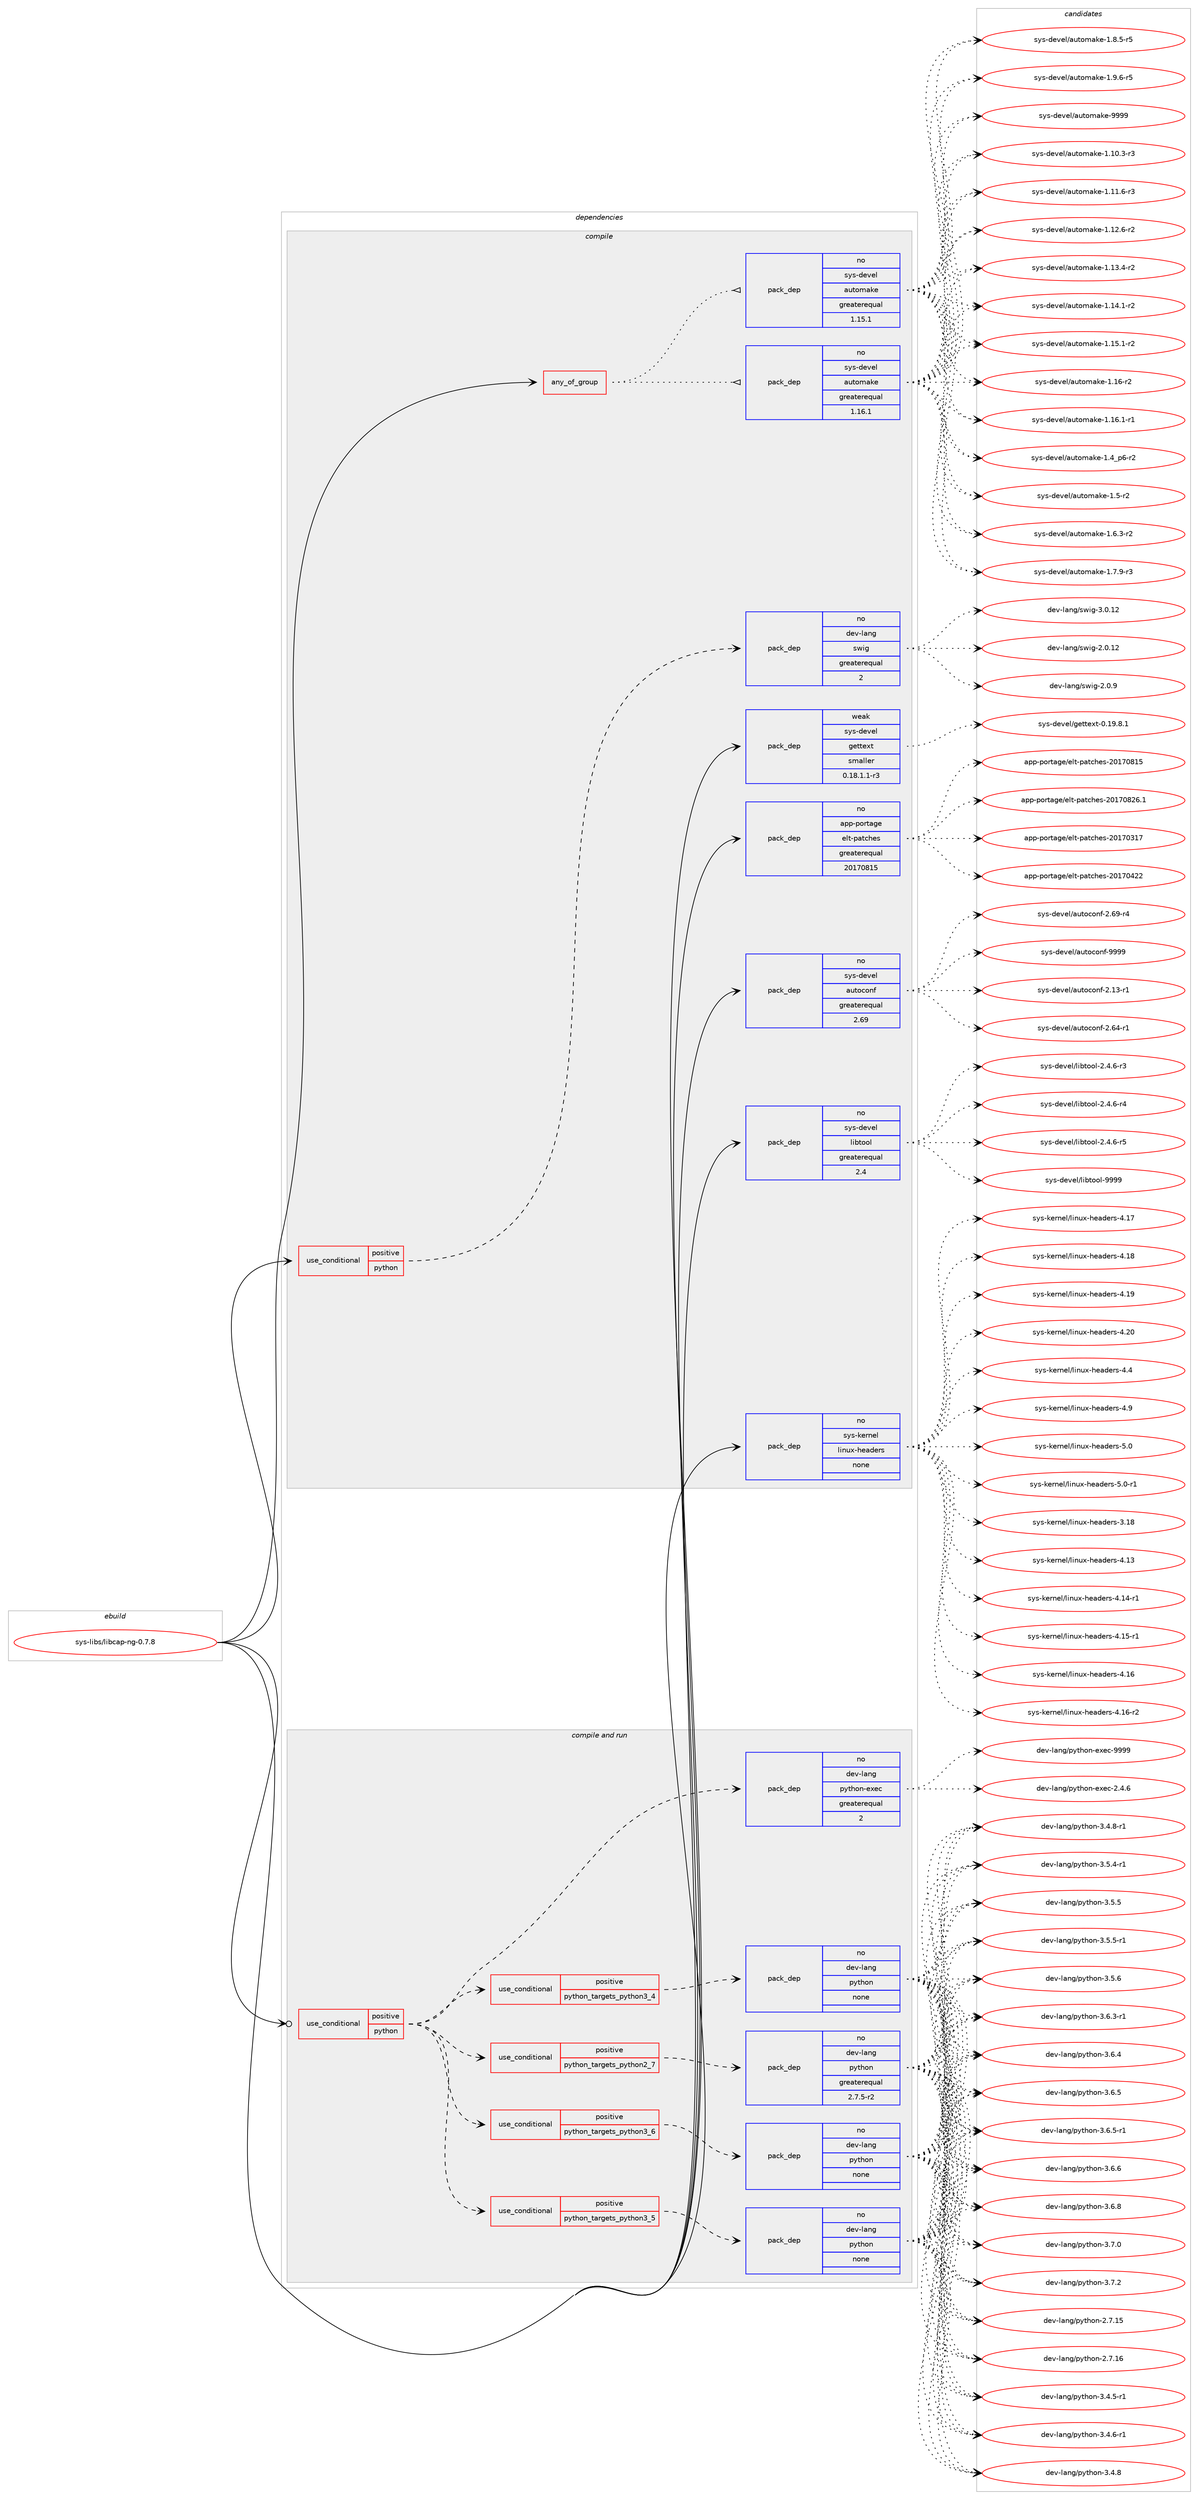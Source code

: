 digraph prolog {

# *************
# Graph options
# *************

newrank=true;
concentrate=true;
compound=true;
graph [rankdir=LR,fontname=Helvetica,fontsize=10,ranksep=1.5];#, ranksep=2.5, nodesep=0.2];
edge  [arrowhead=vee];
node  [fontname=Helvetica,fontsize=10];

# **********
# The ebuild
# **********

subgraph cluster_leftcol {
color=gray;
rank=same;
label=<<i>ebuild</i>>;
id [label="sys-libs/libcap-ng-0.7.8", color=red, width=4, href="../sys-libs/libcap-ng-0.7.8.svg"];
}

# ****************
# The dependencies
# ****************

subgraph cluster_midcol {
color=gray;
label=<<i>dependencies</i>>;
subgraph cluster_compile {
fillcolor="#eeeeee";
style=filled;
label=<<i>compile</i>>;
subgraph any27679 {
dependency1737899 [label=<<TABLE BORDER="0" CELLBORDER="1" CELLSPACING="0" CELLPADDING="4"><TR><TD CELLPADDING="10">any_of_group</TD></TR></TABLE>>, shape=none, color=red];subgraph pack1247434 {
dependency1737900 [label=<<TABLE BORDER="0" CELLBORDER="1" CELLSPACING="0" CELLPADDING="4" WIDTH="220"><TR><TD ROWSPAN="6" CELLPADDING="30">pack_dep</TD></TR><TR><TD WIDTH="110">no</TD></TR><TR><TD>sys-devel</TD></TR><TR><TD>automake</TD></TR><TR><TD>greaterequal</TD></TR><TR><TD>1.16.1</TD></TR></TABLE>>, shape=none, color=blue];
}
dependency1737899:e -> dependency1737900:w [weight=20,style="dotted",arrowhead="oinv"];
subgraph pack1247435 {
dependency1737901 [label=<<TABLE BORDER="0" CELLBORDER="1" CELLSPACING="0" CELLPADDING="4" WIDTH="220"><TR><TD ROWSPAN="6" CELLPADDING="30">pack_dep</TD></TR><TR><TD WIDTH="110">no</TD></TR><TR><TD>sys-devel</TD></TR><TR><TD>automake</TD></TR><TR><TD>greaterequal</TD></TR><TR><TD>1.15.1</TD></TR></TABLE>>, shape=none, color=blue];
}
dependency1737899:e -> dependency1737901:w [weight=20,style="dotted",arrowhead="oinv"];
}
id:e -> dependency1737899:w [weight=20,style="solid",arrowhead="vee"];
subgraph cond461851 {
dependency1737902 [label=<<TABLE BORDER="0" CELLBORDER="1" CELLSPACING="0" CELLPADDING="4"><TR><TD ROWSPAN="3" CELLPADDING="10">use_conditional</TD></TR><TR><TD>positive</TD></TR><TR><TD>python</TD></TR></TABLE>>, shape=none, color=red];
subgraph pack1247436 {
dependency1737903 [label=<<TABLE BORDER="0" CELLBORDER="1" CELLSPACING="0" CELLPADDING="4" WIDTH="220"><TR><TD ROWSPAN="6" CELLPADDING="30">pack_dep</TD></TR><TR><TD WIDTH="110">no</TD></TR><TR><TD>dev-lang</TD></TR><TR><TD>swig</TD></TR><TR><TD>greaterequal</TD></TR><TR><TD>2</TD></TR></TABLE>>, shape=none, color=blue];
}
dependency1737902:e -> dependency1737903:w [weight=20,style="dashed",arrowhead="vee"];
}
id:e -> dependency1737902:w [weight=20,style="solid",arrowhead="vee"];
subgraph pack1247437 {
dependency1737904 [label=<<TABLE BORDER="0" CELLBORDER="1" CELLSPACING="0" CELLPADDING="4" WIDTH="220"><TR><TD ROWSPAN="6" CELLPADDING="30">pack_dep</TD></TR><TR><TD WIDTH="110">no</TD></TR><TR><TD>app-portage</TD></TR><TR><TD>elt-patches</TD></TR><TR><TD>greaterequal</TD></TR><TR><TD>20170815</TD></TR></TABLE>>, shape=none, color=blue];
}
id:e -> dependency1737904:w [weight=20,style="solid",arrowhead="vee"];
subgraph pack1247438 {
dependency1737905 [label=<<TABLE BORDER="0" CELLBORDER="1" CELLSPACING="0" CELLPADDING="4" WIDTH="220"><TR><TD ROWSPAN="6" CELLPADDING="30">pack_dep</TD></TR><TR><TD WIDTH="110">no</TD></TR><TR><TD>sys-devel</TD></TR><TR><TD>autoconf</TD></TR><TR><TD>greaterequal</TD></TR><TR><TD>2.69</TD></TR></TABLE>>, shape=none, color=blue];
}
id:e -> dependency1737905:w [weight=20,style="solid",arrowhead="vee"];
subgraph pack1247439 {
dependency1737906 [label=<<TABLE BORDER="0" CELLBORDER="1" CELLSPACING="0" CELLPADDING="4" WIDTH="220"><TR><TD ROWSPAN="6" CELLPADDING="30">pack_dep</TD></TR><TR><TD WIDTH="110">no</TD></TR><TR><TD>sys-devel</TD></TR><TR><TD>libtool</TD></TR><TR><TD>greaterequal</TD></TR><TR><TD>2.4</TD></TR></TABLE>>, shape=none, color=blue];
}
id:e -> dependency1737906:w [weight=20,style="solid",arrowhead="vee"];
subgraph pack1247440 {
dependency1737907 [label=<<TABLE BORDER="0" CELLBORDER="1" CELLSPACING="0" CELLPADDING="4" WIDTH="220"><TR><TD ROWSPAN="6" CELLPADDING="30">pack_dep</TD></TR><TR><TD WIDTH="110">no</TD></TR><TR><TD>sys-kernel</TD></TR><TR><TD>linux-headers</TD></TR><TR><TD>none</TD></TR><TR><TD></TD></TR></TABLE>>, shape=none, color=blue];
}
id:e -> dependency1737907:w [weight=20,style="solid",arrowhead="vee"];
subgraph pack1247441 {
dependency1737908 [label=<<TABLE BORDER="0" CELLBORDER="1" CELLSPACING="0" CELLPADDING="4" WIDTH="220"><TR><TD ROWSPAN="6" CELLPADDING="30">pack_dep</TD></TR><TR><TD WIDTH="110">weak</TD></TR><TR><TD>sys-devel</TD></TR><TR><TD>gettext</TD></TR><TR><TD>smaller</TD></TR><TR><TD>0.18.1.1-r3</TD></TR></TABLE>>, shape=none, color=blue];
}
id:e -> dependency1737908:w [weight=20,style="solid",arrowhead="vee"];
}
subgraph cluster_compileandrun {
fillcolor="#eeeeee";
style=filled;
label=<<i>compile and run</i>>;
subgraph cond461852 {
dependency1737909 [label=<<TABLE BORDER="0" CELLBORDER="1" CELLSPACING="0" CELLPADDING="4"><TR><TD ROWSPAN="3" CELLPADDING="10">use_conditional</TD></TR><TR><TD>positive</TD></TR><TR><TD>python</TD></TR></TABLE>>, shape=none, color=red];
subgraph cond461853 {
dependency1737910 [label=<<TABLE BORDER="0" CELLBORDER="1" CELLSPACING="0" CELLPADDING="4"><TR><TD ROWSPAN="3" CELLPADDING="10">use_conditional</TD></TR><TR><TD>positive</TD></TR><TR><TD>python_targets_python2_7</TD></TR></TABLE>>, shape=none, color=red];
subgraph pack1247442 {
dependency1737911 [label=<<TABLE BORDER="0" CELLBORDER="1" CELLSPACING="0" CELLPADDING="4" WIDTH="220"><TR><TD ROWSPAN="6" CELLPADDING="30">pack_dep</TD></TR><TR><TD WIDTH="110">no</TD></TR><TR><TD>dev-lang</TD></TR><TR><TD>python</TD></TR><TR><TD>greaterequal</TD></TR><TR><TD>2.7.5-r2</TD></TR></TABLE>>, shape=none, color=blue];
}
dependency1737910:e -> dependency1737911:w [weight=20,style="dashed",arrowhead="vee"];
}
dependency1737909:e -> dependency1737910:w [weight=20,style="dashed",arrowhead="vee"];
subgraph cond461854 {
dependency1737912 [label=<<TABLE BORDER="0" CELLBORDER="1" CELLSPACING="0" CELLPADDING="4"><TR><TD ROWSPAN="3" CELLPADDING="10">use_conditional</TD></TR><TR><TD>positive</TD></TR><TR><TD>python_targets_python3_4</TD></TR></TABLE>>, shape=none, color=red];
subgraph pack1247443 {
dependency1737913 [label=<<TABLE BORDER="0" CELLBORDER="1" CELLSPACING="0" CELLPADDING="4" WIDTH="220"><TR><TD ROWSPAN="6" CELLPADDING="30">pack_dep</TD></TR><TR><TD WIDTH="110">no</TD></TR><TR><TD>dev-lang</TD></TR><TR><TD>python</TD></TR><TR><TD>none</TD></TR><TR><TD></TD></TR></TABLE>>, shape=none, color=blue];
}
dependency1737912:e -> dependency1737913:w [weight=20,style="dashed",arrowhead="vee"];
}
dependency1737909:e -> dependency1737912:w [weight=20,style="dashed",arrowhead="vee"];
subgraph cond461855 {
dependency1737914 [label=<<TABLE BORDER="0" CELLBORDER="1" CELLSPACING="0" CELLPADDING="4"><TR><TD ROWSPAN="3" CELLPADDING="10">use_conditional</TD></TR><TR><TD>positive</TD></TR><TR><TD>python_targets_python3_5</TD></TR></TABLE>>, shape=none, color=red];
subgraph pack1247444 {
dependency1737915 [label=<<TABLE BORDER="0" CELLBORDER="1" CELLSPACING="0" CELLPADDING="4" WIDTH="220"><TR><TD ROWSPAN="6" CELLPADDING="30">pack_dep</TD></TR><TR><TD WIDTH="110">no</TD></TR><TR><TD>dev-lang</TD></TR><TR><TD>python</TD></TR><TR><TD>none</TD></TR><TR><TD></TD></TR></TABLE>>, shape=none, color=blue];
}
dependency1737914:e -> dependency1737915:w [weight=20,style="dashed",arrowhead="vee"];
}
dependency1737909:e -> dependency1737914:w [weight=20,style="dashed",arrowhead="vee"];
subgraph cond461856 {
dependency1737916 [label=<<TABLE BORDER="0" CELLBORDER="1" CELLSPACING="0" CELLPADDING="4"><TR><TD ROWSPAN="3" CELLPADDING="10">use_conditional</TD></TR><TR><TD>positive</TD></TR><TR><TD>python_targets_python3_6</TD></TR></TABLE>>, shape=none, color=red];
subgraph pack1247445 {
dependency1737917 [label=<<TABLE BORDER="0" CELLBORDER="1" CELLSPACING="0" CELLPADDING="4" WIDTH="220"><TR><TD ROWSPAN="6" CELLPADDING="30">pack_dep</TD></TR><TR><TD WIDTH="110">no</TD></TR><TR><TD>dev-lang</TD></TR><TR><TD>python</TD></TR><TR><TD>none</TD></TR><TR><TD></TD></TR></TABLE>>, shape=none, color=blue];
}
dependency1737916:e -> dependency1737917:w [weight=20,style="dashed",arrowhead="vee"];
}
dependency1737909:e -> dependency1737916:w [weight=20,style="dashed",arrowhead="vee"];
subgraph pack1247446 {
dependency1737918 [label=<<TABLE BORDER="0" CELLBORDER="1" CELLSPACING="0" CELLPADDING="4" WIDTH="220"><TR><TD ROWSPAN="6" CELLPADDING="30">pack_dep</TD></TR><TR><TD WIDTH="110">no</TD></TR><TR><TD>dev-lang</TD></TR><TR><TD>python-exec</TD></TR><TR><TD>greaterequal</TD></TR><TR><TD>2</TD></TR></TABLE>>, shape=none, color=blue];
}
dependency1737909:e -> dependency1737918:w [weight=20,style="dashed",arrowhead="vee"];
}
id:e -> dependency1737909:w [weight=20,style="solid",arrowhead="odotvee"];
}
subgraph cluster_run {
fillcolor="#eeeeee";
style=filled;
label=<<i>run</i>>;
}
}

# **************
# The candidates
# **************

subgraph cluster_choices {
rank=same;
color=gray;
label=<<i>candidates</i>>;

subgraph choice1247434 {
color=black;
nodesep=1;
choice11512111545100101118101108479711711611110997107101454946494846514511451 [label="sys-devel/automake-1.10.3-r3", color=red, width=4,href="../sys-devel/automake-1.10.3-r3.svg"];
choice11512111545100101118101108479711711611110997107101454946494946544511451 [label="sys-devel/automake-1.11.6-r3", color=red, width=4,href="../sys-devel/automake-1.11.6-r3.svg"];
choice11512111545100101118101108479711711611110997107101454946495046544511450 [label="sys-devel/automake-1.12.6-r2", color=red, width=4,href="../sys-devel/automake-1.12.6-r2.svg"];
choice11512111545100101118101108479711711611110997107101454946495146524511450 [label="sys-devel/automake-1.13.4-r2", color=red, width=4,href="../sys-devel/automake-1.13.4-r2.svg"];
choice11512111545100101118101108479711711611110997107101454946495246494511450 [label="sys-devel/automake-1.14.1-r2", color=red, width=4,href="../sys-devel/automake-1.14.1-r2.svg"];
choice11512111545100101118101108479711711611110997107101454946495346494511450 [label="sys-devel/automake-1.15.1-r2", color=red, width=4,href="../sys-devel/automake-1.15.1-r2.svg"];
choice1151211154510010111810110847971171161111099710710145494649544511450 [label="sys-devel/automake-1.16-r2", color=red, width=4,href="../sys-devel/automake-1.16-r2.svg"];
choice11512111545100101118101108479711711611110997107101454946495446494511449 [label="sys-devel/automake-1.16.1-r1", color=red, width=4,href="../sys-devel/automake-1.16.1-r1.svg"];
choice115121115451001011181011084797117116111109971071014549465295112544511450 [label="sys-devel/automake-1.4_p6-r2", color=red, width=4,href="../sys-devel/automake-1.4_p6-r2.svg"];
choice11512111545100101118101108479711711611110997107101454946534511450 [label="sys-devel/automake-1.5-r2", color=red, width=4,href="../sys-devel/automake-1.5-r2.svg"];
choice115121115451001011181011084797117116111109971071014549465446514511450 [label="sys-devel/automake-1.6.3-r2", color=red, width=4,href="../sys-devel/automake-1.6.3-r2.svg"];
choice115121115451001011181011084797117116111109971071014549465546574511451 [label="sys-devel/automake-1.7.9-r3", color=red, width=4,href="../sys-devel/automake-1.7.9-r3.svg"];
choice115121115451001011181011084797117116111109971071014549465646534511453 [label="sys-devel/automake-1.8.5-r5", color=red, width=4,href="../sys-devel/automake-1.8.5-r5.svg"];
choice115121115451001011181011084797117116111109971071014549465746544511453 [label="sys-devel/automake-1.9.6-r5", color=red, width=4,href="../sys-devel/automake-1.9.6-r5.svg"];
choice115121115451001011181011084797117116111109971071014557575757 [label="sys-devel/automake-9999", color=red, width=4,href="../sys-devel/automake-9999.svg"];
dependency1737900:e -> choice11512111545100101118101108479711711611110997107101454946494846514511451:w [style=dotted,weight="100"];
dependency1737900:e -> choice11512111545100101118101108479711711611110997107101454946494946544511451:w [style=dotted,weight="100"];
dependency1737900:e -> choice11512111545100101118101108479711711611110997107101454946495046544511450:w [style=dotted,weight="100"];
dependency1737900:e -> choice11512111545100101118101108479711711611110997107101454946495146524511450:w [style=dotted,weight="100"];
dependency1737900:e -> choice11512111545100101118101108479711711611110997107101454946495246494511450:w [style=dotted,weight="100"];
dependency1737900:e -> choice11512111545100101118101108479711711611110997107101454946495346494511450:w [style=dotted,weight="100"];
dependency1737900:e -> choice1151211154510010111810110847971171161111099710710145494649544511450:w [style=dotted,weight="100"];
dependency1737900:e -> choice11512111545100101118101108479711711611110997107101454946495446494511449:w [style=dotted,weight="100"];
dependency1737900:e -> choice115121115451001011181011084797117116111109971071014549465295112544511450:w [style=dotted,weight="100"];
dependency1737900:e -> choice11512111545100101118101108479711711611110997107101454946534511450:w [style=dotted,weight="100"];
dependency1737900:e -> choice115121115451001011181011084797117116111109971071014549465446514511450:w [style=dotted,weight="100"];
dependency1737900:e -> choice115121115451001011181011084797117116111109971071014549465546574511451:w [style=dotted,weight="100"];
dependency1737900:e -> choice115121115451001011181011084797117116111109971071014549465646534511453:w [style=dotted,weight="100"];
dependency1737900:e -> choice115121115451001011181011084797117116111109971071014549465746544511453:w [style=dotted,weight="100"];
dependency1737900:e -> choice115121115451001011181011084797117116111109971071014557575757:w [style=dotted,weight="100"];
}
subgraph choice1247435 {
color=black;
nodesep=1;
choice11512111545100101118101108479711711611110997107101454946494846514511451 [label="sys-devel/automake-1.10.3-r3", color=red, width=4,href="../sys-devel/automake-1.10.3-r3.svg"];
choice11512111545100101118101108479711711611110997107101454946494946544511451 [label="sys-devel/automake-1.11.6-r3", color=red, width=4,href="../sys-devel/automake-1.11.6-r3.svg"];
choice11512111545100101118101108479711711611110997107101454946495046544511450 [label="sys-devel/automake-1.12.6-r2", color=red, width=4,href="../sys-devel/automake-1.12.6-r2.svg"];
choice11512111545100101118101108479711711611110997107101454946495146524511450 [label="sys-devel/automake-1.13.4-r2", color=red, width=4,href="../sys-devel/automake-1.13.4-r2.svg"];
choice11512111545100101118101108479711711611110997107101454946495246494511450 [label="sys-devel/automake-1.14.1-r2", color=red, width=4,href="../sys-devel/automake-1.14.1-r2.svg"];
choice11512111545100101118101108479711711611110997107101454946495346494511450 [label="sys-devel/automake-1.15.1-r2", color=red, width=4,href="../sys-devel/automake-1.15.1-r2.svg"];
choice1151211154510010111810110847971171161111099710710145494649544511450 [label="sys-devel/automake-1.16-r2", color=red, width=4,href="../sys-devel/automake-1.16-r2.svg"];
choice11512111545100101118101108479711711611110997107101454946495446494511449 [label="sys-devel/automake-1.16.1-r1", color=red, width=4,href="../sys-devel/automake-1.16.1-r1.svg"];
choice115121115451001011181011084797117116111109971071014549465295112544511450 [label="sys-devel/automake-1.4_p6-r2", color=red, width=4,href="../sys-devel/automake-1.4_p6-r2.svg"];
choice11512111545100101118101108479711711611110997107101454946534511450 [label="sys-devel/automake-1.5-r2", color=red, width=4,href="../sys-devel/automake-1.5-r2.svg"];
choice115121115451001011181011084797117116111109971071014549465446514511450 [label="sys-devel/automake-1.6.3-r2", color=red, width=4,href="../sys-devel/automake-1.6.3-r2.svg"];
choice115121115451001011181011084797117116111109971071014549465546574511451 [label="sys-devel/automake-1.7.9-r3", color=red, width=4,href="../sys-devel/automake-1.7.9-r3.svg"];
choice115121115451001011181011084797117116111109971071014549465646534511453 [label="sys-devel/automake-1.8.5-r5", color=red, width=4,href="../sys-devel/automake-1.8.5-r5.svg"];
choice115121115451001011181011084797117116111109971071014549465746544511453 [label="sys-devel/automake-1.9.6-r5", color=red, width=4,href="../sys-devel/automake-1.9.6-r5.svg"];
choice115121115451001011181011084797117116111109971071014557575757 [label="sys-devel/automake-9999", color=red, width=4,href="../sys-devel/automake-9999.svg"];
dependency1737901:e -> choice11512111545100101118101108479711711611110997107101454946494846514511451:w [style=dotted,weight="100"];
dependency1737901:e -> choice11512111545100101118101108479711711611110997107101454946494946544511451:w [style=dotted,weight="100"];
dependency1737901:e -> choice11512111545100101118101108479711711611110997107101454946495046544511450:w [style=dotted,weight="100"];
dependency1737901:e -> choice11512111545100101118101108479711711611110997107101454946495146524511450:w [style=dotted,weight="100"];
dependency1737901:e -> choice11512111545100101118101108479711711611110997107101454946495246494511450:w [style=dotted,weight="100"];
dependency1737901:e -> choice11512111545100101118101108479711711611110997107101454946495346494511450:w [style=dotted,weight="100"];
dependency1737901:e -> choice1151211154510010111810110847971171161111099710710145494649544511450:w [style=dotted,weight="100"];
dependency1737901:e -> choice11512111545100101118101108479711711611110997107101454946495446494511449:w [style=dotted,weight="100"];
dependency1737901:e -> choice115121115451001011181011084797117116111109971071014549465295112544511450:w [style=dotted,weight="100"];
dependency1737901:e -> choice11512111545100101118101108479711711611110997107101454946534511450:w [style=dotted,weight="100"];
dependency1737901:e -> choice115121115451001011181011084797117116111109971071014549465446514511450:w [style=dotted,weight="100"];
dependency1737901:e -> choice115121115451001011181011084797117116111109971071014549465546574511451:w [style=dotted,weight="100"];
dependency1737901:e -> choice115121115451001011181011084797117116111109971071014549465646534511453:w [style=dotted,weight="100"];
dependency1737901:e -> choice115121115451001011181011084797117116111109971071014549465746544511453:w [style=dotted,weight="100"];
dependency1737901:e -> choice115121115451001011181011084797117116111109971071014557575757:w [style=dotted,weight="100"];
}
subgraph choice1247436 {
color=black;
nodesep=1;
choice10010111845108971101034711511910510345504648464950 [label="dev-lang/swig-2.0.12", color=red, width=4,href="../dev-lang/swig-2.0.12.svg"];
choice100101118451089711010347115119105103455046484657 [label="dev-lang/swig-2.0.9", color=red, width=4,href="../dev-lang/swig-2.0.9.svg"];
choice10010111845108971101034711511910510345514648464950 [label="dev-lang/swig-3.0.12", color=red, width=4,href="../dev-lang/swig-3.0.12.svg"];
dependency1737903:e -> choice10010111845108971101034711511910510345504648464950:w [style=dotted,weight="100"];
dependency1737903:e -> choice100101118451089711010347115119105103455046484657:w [style=dotted,weight="100"];
dependency1737903:e -> choice10010111845108971101034711511910510345514648464950:w [style=dotted,weight="100"];
}
subgraph choice1247437 {
color=black;
nodesep=1;
choice97112112451121111141169710310147101108116451129711699104101115455048495548514955 [label="app-portage/elt-patches-20170317", color=red, width=4,href="../app-portage/elt-patches-20170317.svg"];
choice97112112451121111141169710310147101108116451129711699104101115455048495548525050 [label="app-portage/elt-patches-20170422", color=red, width=4,href="../app-portage/elt-patches-20170422.svg"];
choice97112112451121111141169710310147101108116451129711699104101115455048495548564953 [label="app-portage/elt-patches-20170815", color=red, width=4,href="../app-portage/elt-patches-20170815.svg"];
choice971121124511211111411697103101471011081164511297116991041011154550484955485650544649 [label="app-portage/elt-patches-20170826.1", color=red, width=4,href="../app-portage/elt-patches-20170826.1.svg"];
dependency1737904:e -> choice97112112451121111141169710310147101108116451129711699104101115455048495548514955:w [style=dotted,weight="100"];
dependency1737904:e -> choice97112112451121111141169710310147101108116451129711699104101115455048495548525050:w [style=dotted,weight="100"];
dependency1737904:e -> choice97112112451121111141169710310147101108116451129711699104101115455048495548564953:w [style=dotted,weight="100"];
dependency1737904:e -> choice971121124511211111411697103101471011081164511297116991041011154550484955485650544649:w [style=dotted,weight="100"];
}
subgraph choice1247438 {
color=black;
nodesep=1;
choice1151211154510010111810110847971171161119911111010245504649514511449 [label="sys-devel/autoconf-2.13-r1", color=red, width=4,href="../sys-devel/autoconf-2.13-r1.svg"];
choice1151211154510010111810110847971171161119911111010245504654524511449 [label="sys-devel/autoconf-2.64-r1", color=red, width=4,href="../sys-devel/autoconf-2.64-r1.svg"];
choice1151211154510010111810110847971171161119911111010245504654574511452 [label="sys-devel/autoconf-2.69-r4", color=red, width=4,href="../sys-devel/autoconf-2.69-r4.svg"];
choice115121115451001011181011084797117116111991111101024557575757 [label="sys-devel/autoconf-9999", color=red, width=4,href="../sys-devel/autoconf-9999.svg"];
dependency1737905:e -> choice1151211154510010111810110847971171161119911111010245504649514511449:w [style=dotted,weight="100"];
dependency1737905:e -> choice1151211154510010111810110847971171161119911111010245504654524511449:w [style=dotted,weight="100"];
dependency1737905:e -> choice1151211154510010111810110847971171161119911111010245504654574511452:w [style=dotted,weight="100"];
dependency1737905:e -> choice115121115451001011181011084797117116111991111101024557575757:w [style=dotted,weight="100"];
}
subgraph choice1247439 {
color=black;
nodesep=1;
choice1151211154510010111810110847108105981161111111084550465246544511451 [label="sys-devel/libtool-2.4.6-r3", color=red, width=4,href="../sys-devel/libtool-2.4.6-r3.svg"];
choice1151211154510010111810110847108105981161111111084550465246544511452 [label="sys-devel/libtool-2.4.6-r4", color=red, width=4,href="../sys-devel/libtool-2.4.6-r4.svg"];
choice1151211154510010111810110847108105981161111111084550465246544511453 [label="sys-devel/libtool-2.4.6-r5", color=red, width=4,href="../sys-devel/libtool-2.4.6-r5.svg"];
choice1151211154510010111810110847108105981161111111084557575757 [label="sys-devel/libtool-9999", color=red, width=4,href="../sys-devel/libtool-9999.svg"];
dependency1737906:e -> choice1151211154510010111810110847108105981161111111084550465246544511451:w [style=dotted,weight="100"];
dependency1737906:e -> choice1151211154510010111810110847108105981161111111084550465246544511452:w [style=dotted,weight="100"];
dependency1737906:e -> choice1151211154510010111810110847108105981161111111084550465246544511453:w [style=dotted,weight="100"];
dependency1737906:e -> choice1151211154510010111810110847108105981161111111084557575757:w [style=dotted,weight="100"];
}
subgraph choice1247440 {
color=black;
nodesep=1;
choice115121115451071011141101011084710810511011712045104101971001011141154551464956 [label="sys-kernel/linux-headers-3.18", color=red, width=4,href="../sys-kernel/linux-headers-3.18.svg"];
choice115121115451071011141101011084710810511011712045104101971001011141154552464951 [label="sys-kernel/linux-headers-4.13", color=red, width=4,href="../sys-kernel/linux-headers-4.13.svg"];
choice1151211154510710111411010110847108105110117120451041019710010111411545524649524511449 [label="sys-kernel/linux-headers-4.14-r1", color=red, width=4,href="../sys-kernel/linux-headers-4.14-r1.svg"];
choice1151211154510710111411010110847108105110117120451041019710010111411545524649534511449 [label="sys-kernel/linux-headers-4.15-r1", color=red, width=4,href="../sys-kernel/linux-headers-4.15-r1.svg"];
choice115121115451071011141101011084710810511011712045104101971001011141154552464954 [label="sys-kernel/linux-headers-4.16", color=red, width=4,href="../sys-kernel/linux-headers-4.16.svg"];
choice1151211154510710111411010110847108105110117120451041019710010111411545524649544511450 [label="sys-kernel/linux-headers-4.16-r2", color=red, width=4,href="../sys-kernel/linux-headers-4.16-r2.svg"];
choice115121115451071011141101011084710810511011712045104101971001011141154552464955 [label="sys-kernel/linux-headers-4.17", color=red, width=4,href="../sys-kernel/linux-headers-4.17.svg"];
choice115121115451071011141101011084710810511011712045104101971001011141154552464956 [label="sys-kernel/linux-headers-4.18", color=red, width=4,href="../sys-kernel/linux-headers-4.18.svg"];
choice115121115451071011141101011084710810511011712045104101971001011141154552464957 [label="sys-kernel/linux-headers-4.19", color=red, width=4,href="../sys-kernel/linux-headers-4.19.svg"];
choice115121115451071011141101011084710810511011712045104101971001011141154552465048 [label="sys-kernel/linux-headers-4.20", color=red, width=4,href="../sys-kernel/linux-headers-4.20.svg"];
choice1151211154510710111411010110847108105110117120451041019710010111411545524652 [label="sys-kernel/linux-headers-4.4", color=red, width=4,href="../sys-kernel/linux-headers-4.4.svg"];
choice1151211154510710111411010110847108105110117120451041019710010111411545524657 [label="sys-kernel/linux-headers-4.9", color=red, width=4,href="../sys-kernel/linux-headers-4.9.svg"];
choice1151211154510710111411010110847108105110117120451041019710010111411545534648 [label="sys-kernel/linux-headers-5.0", color=red, width=4,href="../sys-kernel/linux-headers-5.0.svg"];
choice11512111545107101114110101108471081051101171204510410197100101114115455346484511449 [label="sys-kernel/linux-headers-5.0-r1", color=red, width=4,href="../sys-kernel/linux-headers-5.0-r1.svg"];
dependency1737907:e -> choice115121115451071011141101011084710810511011712045104101971001011141154551464956:w [style=dotted,weight="100"];
dependency1737907:e -> choice115121115451071011141101011084710810511011712045104101971001011141154552464951:w [style=dotted,weight="100"];
dependency1737907:e -> choice1151211154510710111411010110847108105110117120451041019710010111411545524649524511449:w [style=dotted,weight="100"];
dependency1737907:e -> choice1151211154510710111411010110847108105110117120451041019710010111411545524649534511449:w [style=dotted,weight="100"];
dependency1737907:e -> choice115121115451071011141101011084710810511011712045104101971001011141154552464954:w [style=dotted,weight="100"];
dependency1737907:e -> choice1151211154510710111411010110847108105110117120451041019710010111411545524649544511450:w [style=dotted,weight="100"];
dependency1737907:e -> choice115121115451071011141101011084710810511011712045104101971001011141154552464955:w [style=dotted,weight="100"];
dependency1737907:e -> choice115121115451071011141101011084710810511011712045104101971001011141154552464956:w [style=dotted,weight="100"];
dependency1737907:e -> choice115121115451071011141101011084710810511011712045104101971001011141154552464957:w [style=dotted,weight="100"];
dependency1737907:e -> choice115121115451071011141101011084710810511011712045104101971001011141154552465048:w [style=dotted,weight="100"];
dependency1737907:e -> choice1151211154510710111411010110847108105110117120451041019710010111411545524652:w [style=dotted,weight="100"];
dependency1737907:e -> choice1151211154510710111411010110847108105110117120451041019710010111411545524657:w [style=dotted,weight="100"];
dependency1737907:e -> choice1151211154510710111411010110847108105110117120451041019710010111411545534648:w [style=dotted,weight="100"];
dependency1737907:e -> choice11512111545107101114110101108471081051101171204510410197100101114115455346484511449:w [style=dotted,weight="100"];
}
subgraph choice1247441 {
color=black;
nodesep=1;
choice1151211154510010111810110847103101116116101120116454846495746564649 [label="sys-devel/gettext-0.19.8.1", color=red, width=4,href="../sys-devel/gettext-0.19.8.1.svg"];
dependency1737908:e -> choice1151211154510010111810110847103101116116101120116454846495746564649:w [style=dotted,weight="100"];
}
subgraph choice1247442 {
color=black;
nodesep=1;
choice10010111845108971101034711212111610411111045504655464953 [label="dev-lang/python-2.7.15", color=red, width=4,href="../dev-lang/python-2.7.15.svg"];
choice10010111845108971101034711212111610411111045504655464954 [label="dev-lang/python-2.7.16", color=red, width=4,href="../dev-lang/python-2.7.16.svg"];
choice1001011184510897110103471121211161041111104551465246534511449 [label="dev-lang/python-3.4.5-r1", color=red, width=4,href="../dev-lang/python-3.4.5-r1.svg"];
choice1001011184510897110103471121211161041111104551465246544511449 [label="dev-lang/python-3.4.6-r1", color=red, width=4,href="../dev-lang/python-3.4.6-r1.svg"];
choice100101118451089711010347112121116104111110455146524656 [label="dev-lang/python-3.4.8", color=red, width=4,href="../dev-lang/python-3.4.8.svg"];
choice1001011184510897110103471121211161041111104551465246564511449 [label="dev-lang/python-3.4.8-r1", color=red, width=4,href="../dev-lang/python-3.4.8-r1.svg"];
choice1001011184510897110103471121211161041111104551465346524511449 [label="dev-lang/python-3.5.4-r1", color=red, width=4,href="../dev-lang/python-3.5.4-r1.svg"];
choice100101118451089711010347112121116104111110455146534653 [label="dev-lang/python-3.5.5", color=red, width=4,href="../dev-lang/python-3.5.5.svg"];
choice1001011184510897110103471121211161041111104551465346534511449 [label="dev-lang/python-3.5.5-r1", color=red, width=4,href="../dev-lang/python-3.5.5-r1.svg"];
choice100101118451089711010347112121116104111110455146534654 [label="dev-lang/python-3.5.6", color=red, width=4,href="../dev-lang/python-3.5.6.svg"];
choice1001011184510897110103471121211161041111104551465446514511449 [label="dev-lang/python-3.6.3-r1", color=red, width=4,href="../dev-lang/python-3.6.3-r1.svg"];
choice100101118451089711010347112121116104111110455146544652 [label="dev-lang/python-3.6.4", color=red, width=4,href="../dev-lang/python-3.6.4.svg"];
choice100101118451089711010347112121116104111110455146544653 [label="dev-lang/python-3.6.5", color=red, width=4,href="../dev-lang/python-3.6.5.svg"];
choice1001011184510897110103471121211161041111104551465446534511449 [label="dev-lang/python-3.6.5-r1", color=red, width=4,href="../dev-lang/python-3.6.5-r1.svg"];
choice100101118451089711010347112121116104111110455146544654 [label="dev-lang/python-3.6.6", color=red, width=4,href="../dev-lang/python-3.6.6.svg"];
choice100101118451089711010347112121116104111110455146544656 [label="dev-lang/python-3.6.8", color=red, width=4,href="../dev-lang/python-3.6.8.svg"];
choice100101118451089711010347112121116104111110455146554648 [label="dev-lang/python-3.7.0", color=red, width=4,href="../dev-lang/python-3.7.0.svg"];
choice100101118451089711010347112121116104111110455146554650 [label="dev-lang/python-3.7.2", color=red, width=4,href="../dev-lang/python-3.7.2.svg"];
dependency1737911:e -> choice10010111845108971101034711212111610411111045504655464953:w [style=dotted,weight="100"];
dependency1737911:e -> choice10010111845108971101034711212111610411111045504655464954:w [style=dotted,weight="100"];
dependency1737911:e -> choice1001011184510897110103471121211161041111104551465246534511449:w [style=dotted,weight="100"];
dependency1737911:e -> choice1001011184510897110103471121211161041111104551465246544511449:w [style=dotted,weight="100"];
dependency1737911:e -> choice100101118451089711010347112121116104111110455146524656:w [style=dotted,weight="100"];
dependency1737911:e -> choice1001011184510897110103471121211161041111104551465246564511449:w [style=dotted,weight="100"];
dependency1737911:e -> choice1001011184510897110103471121211161041111104551465346524511449:w [style=dotted,weight="100"];
dependency1737911:e -> choice100101118451089711010347112121116104111110455146534653:w [style=dotted,weight="100"];
dependency1737911:e -> choice1001011184510897110103471121211161041111104551465346534511449:w [style=dotted,weight="100"];
dependency1737911:e -> choice100101118451089711010347112121116104111110455146534654:w [style=dotted,weight="100"];
dependency1737911:e -> choice1001011184510897110103471121211161041111104551465446514511449:w [style=dotted,weight="100"];
dependency1737911:e -> choice100101118451089711010347112121116104111110455146544652:w [style=dotted,weight="100"];
dependency1737911:e -> choice100101118451089711010347112121116104111110455146544653:w [style=dotted,weight="100"];
dependency1737911:e -> choice1001011184510897110103471121211161041111104551465446534511449:w [style=dotted,weight="100"];
dependency1737911:e -> choice100101118451089711010347112121116104111110455146544654:w [style=dotted,weight="100"];
dependency1737911:e -> choice100101118451089711010347112121116104111110455146544656:w [style=dotted,weight="100"];
dependency1737911:e -> choice100101118451089711010347112121116104111110455146554648:w [style=dotted,weight="100"];
dependency1737911:e -> choice100101118451089711010347112121116104111110455146554650:w [style=dotted,weight="100"];
}
subgraph choice1247443 {
color=black;
nodesep=1;
choice10010111845108971101034711212111610411111045504655464953 [label="dev-lang/python-2.7.15", color=red, width=4,href="../dev-lang/python-2.7.15.svg"];
choice10010111845108971101034711212111610411111045504655464954 [label="dev-lang/python-2.7.16", color=red, width=4,href="../dev-lang/python-2.7.16.svg"];
choice1001011184510897110103471121211161041111104551465246534511449 [label="dev-lang/python-3.4.5-r1", color=red, width=4,href="../dev-lang/python-3.4.5-r1.svg"];
choice1001011184510897110103471121211161041111104551465246544511449 [label="dev-lang/python-3.4.6-r1", color=red, width=4,href="../dev-lang/python-3.4.6-r1.svg"];
choice100101118451089711010347112121116104111110455146524656 [label="dev-lang/python-3.4.8", color=red, width=4,href="../dev-lang/python-3.4.8.svg"];
choice1001011184510897110103471121211161041111104551465246564511449 [label="dev-lang/python-3.4.8-r1", color=red, width=4,href="../dev-lang/python-3.4.8-r1.svg"];
choice1001011184510897110103471121211161041111104551465346524511449 [label="dev-lang/python-3.5.4-r1", color=red, width=4,href="../dev-lang/python-3.5.4-r1.svg"];
choice100101118451089711010347112121116104111110455146534653 [label="dev-lang/python-3.5.5", color=red, width=4,href="../dev-lang/python-3.5.5.svg"];
choice1001011184510897110103471121211161041111104551465346534511449 [label="dev-lang/python-3.5.5-r1", color=red, width=4,href="../dev-lang/python-3.5.5-r1.svg"];
choice100101118451089711010347112121116104111110455146534654 [label="dev-lang/python-3.5.6", color=red, width=4,href="../dev-lang/python-3.5.6.svg"];
choice1001011184510897110103471121211161041111104551465446514511449 [label="dev-lang/python-3.6.3-r1", color=red, width=4,href="../dev-lang/python-3.6.3-r1.svg"];
choice100101118451089711010347112121116104111110455146544652 [label="dev-lang/python-3.6.4", color=red, width=4,href="../dev-lang/python-3.6.4.svg"];
choice100101118451089711010347112121116104111110455146544653 [label="dev-lang/python-3.6.5", color=red, width=4,href="../dev-lang/python-3.6.5.svg"];
choice1001011184510897110103471121211161041111104551465446534511449 [label="dev-lang/python-3.6.5-r1", color=red, width=4,href="../dev-lang/python-3.6.5-r1.svg"];
choice100101118451089711010347112121116104111110455146544654 [label="dev-lang/python-3.6.6", color=red, width=4,href="../dev-lang/python-3.6.6.svg"];
choice100101118451089711010347112121116104111110455146544656 [label="dev-lang/python-3.6.8", color=red, width=4,href="../dev-lang/python-3.6.8.svg"];
choice100101118451089711010347112121116104111110455146554648 [label="dev-lang/python-3.7.0", color=red, width=4,href="../dev-lang/python-3.7.0.svg"];
choice100101118451089711010347112121116104111110455146554650 [label="dev-lang/python-3.7.2", color=red, width=4,href="../dev-lang/python-3.7.2.svg"];
dependency1737913:e -> choice10010111845108971101034711212111610411111045504655464953:w [style=dotted,weight="100"];
dependency1737913:e -> choice10010111845108971101034711212111610411111045504655464954:w [style=dotted,weight="100"];
dependency1737913:e -> choice1001011184510897110103471121211161041111104551465246534511449:w [style=dotted,weight="100"];
dependency1737913:e -> choice1001011184510897110103471121211161041111104551465246544511449:w [style=dotted,weight="100"];
dependency1737913:e -> choice100101118451089711010347112121116104111110455146524656:w [style=dotted,weight="100"];
dependency1737913:e -> choice1001011184510897110103471121211161041111104551465246564511449:w [style=dotted,weight="100"];
dependency1737913:e -> choice1001011184510897110103471121211161041111104551465346524511449:w [style=dotted,weight="100"];
dependency1737913:e -> choice100101118451089711010347112121116104111110455146534653:w [style=dotted,weight="100"];
dependency1737913:e -> choice1001011184510897110103471121211161041111104551465346534511449:w [style=dotted,weight="100"];
dependency1737913:e -> choice100101118451089711010347112121116104111110455146534654:w [style=dotted,weight="100"];
dependency1737913:e -> choice1001011184510897110103471121211161041111104551465446514511449:w [style=dotted,weight="100"];
dependency1737913:e -> choice100101118451089711010347112121116104111110455146544652:w [style=dotted,weight="100"];
dependency1737913:e -> choice100101118451089711010347112121116104111110455146544653:w [style=dotted,weight="100"];
dependency1737913:e -> choice1001011184510897110103471121211161041111104551465446534511449:w [style=dotted,weight="100"];
dependency1737913:e -> choice100101118451089711010347112121116104111110455146544654:w [style=dotted,weight="100"];
dependency1737913:e -> choice100101118451089711010347112121116104111110455146544656:w [style=dotted,weight="100"];
dependency1737913:e -> choice100101118451089711010347112121116104111110455146554648:w [style=dotted,weight="100"];
dependency1737913:e -> choice100101118451089711010347112121116104111110455146554650:w [style=dotted,weight="100"];
}
subgraph choice1247444 {
color=black;
nodesep=1;
choice10010111845108971101034711212111610411111045504655464953 [label="dev-lang/python-2.7.15", color=red, width=4,href="../dev-lang/python-2.7.15.svg"];
choice10010111845108971101034711212111610411111045504655464954 [label="dev-lang/python-2.7.16", color=red, width=4,href="../dev-lang/python-2.7.16.svg"];
choice1001011184510897110103471121211161041111104551465246534511449 [label="dev-lang/python-3.4.5-r1", color=red, width=4,href="../dev-lang/python-3.4.5-r1.svg"];
choice1001011184510897110103471121211161041111104551465246544511449 [label="dev-lang/python-3.4.6-r1", color=red, width=4,href="../dev-lang/python-3.4.6-r1.svg"];
choice100101118451089711010347112121116104111110455146524656 [label="dev-lang/python-3.4.8", color=red, width=4,href="../dev-lang/python-3.4.8.svg"];
choice1001011184510897110103471121211161041111104551465246564511449 [label="dev-lang/python-3.4.8-r1", color=red, width=4,href="../dev-lang/python-3.4.8-r1.svg"];
choice1001011184510897110103471121211161041111104551465346524511449 [label="dev-lang/python-3.5.4-r1", color=red, width=4,href="../dev-lang/python-3.5.4-r1.svg"];
choice100101118451089711010347112121116104111110455146534653 [label="dev-lang/python-3.5.5", color=red, width=4,href="../dev-lang/python-3.5.5.svg"];
choice1001011184510897110103471121211161041111104551465346534511449 [label="dev-lang/python-3.5.5-r1", color=red, width=4,href="../dev-lang/python-3.5.5-r1.svg"];
choice100101118451089711010347112121116104111110455146534654 [label="dev-lang/python-3.5.6", color=red, width=4,href="../dev-lang/python-3.5.6.svg"];
choice1001011184510897110103471121211161041111104551465446514511449 [label="dev-lang/python-3.6.3-r1", color=red, width=4,href="../dev-lang/python-3.6.3-r1.svg"];
choice100101118451089711010347112121116104111110455146544652 [label="dev-lang/python-3.6.4", color=red, width=4,href="../dev-lang/python-3.6.4.svg"];
choice100101118451089711010347112121116104111110455146544653 [label="dev-lang/python-3.6.5", color=red, width=4,href="../dev-lang/python-3.6.5.svg"];
choice1001011184510897110103471121211161041111104551465446534511449 [label="dev-lang/python-3.6.5-r1", color=red, width=4,href="../dev-lang/python-3.6.5-r1.svg"];
choice100101118451089711010347112121116104111110455146544654 [label="dev-lang/python-3.6.6", color=red, width=4,href="../dev-lang/python-3.6.6.svg"];
choice100101118451089711010347112121116104111110455146544656 [label="dev-lang/python-3.6.8", color=red, width=4,href="../dev-lang/python-3.6.8.svg"];
choice100101118451089711010347112121116104111110455146554648 [label="dev-lang/python-3.7.0", color=red, width=4,href="../dev-lang/python-3.7.0.svg"];
choice100101118451089711010347112121116104111110455146554650 [label="dev-lang/python-3.7.2", color=red, width=4,href="../dev-lang/python-3.7.2.svg"];
dependency1737915:e -> choice10010111845108971101034711212111610411111045504655464953:w [style=dotted,weight="100"];
dependency1737915:e -> choice10010111845108971101034711212111610411111045504655464954:w [style=dotted,weight="100"];
dependency1737915:e -> choice1001011184510897110103471121211161041111104551465246534511449:w [style=dotted,weight="100"];
dependency1737915:e -> choice1001011184510897110103471121211161041111104551465246544511449:w [style=dotted,weight="100"];
dependency1737915:e -> choice100101118451089711010347112121116104111110455146524656:w [style=dotted,weight="100"];
dependency1737915:e -> choice1001011184510897110103471121211161041111104551465246564511449:w [style=dotted,weight="100"];
dependency1737915:e -> choice1001011184510897110103471121211161041111104551465346524511449:w [style=dotted,weight="100"];
dependency1737915:e -> choice100101118451089711010347112121116104111110455146534653:w [style=dotted,weight="100"];
dependency1737915:e -> choice1001011184510897110103471121211161041111104551465346534511449:w [style=dotted,weight="100"];
dependency1737915:e -> choice100101118451089711010347112121116104111110455146534654:w [style=dotted,weight="100"];
dependency1737915:e -> choice1001011184510897110103471121211161041111104551465446514511449:w [style=dotted,weight="100"];
dependency1737915:e -> choice100101118451089711010347112121116104111110455146544652:w [style=dotted,weight="100"];
dependency1737915:e -> choice100101118451089711010347112121116104111110455146544653:w [style=dotted,weight="100"];
dependency1737915:e -> choice1001011184510897110103471121211161041111104551465446534511449:w [style=dotted,weight="100"];
dependency1737915:e -> choice100101118451089711010347112121116104111110455146544654:w [style=dotted,weight="100"];
dependency1737915:e -> choice100101118451089711010347112121116104111110455146544656:w [style=dotted,weight="100"];
dependency1737915:e -> choice100101118451089711010347112121116104111110455146554648:w [style=dotted,weight="100"];
dependency1737915:e -> choice100101118451089711010347112121116104111110455146554650:w [style=dotted,weight="100"];
}
subgraph choice1247445 {
color=black;
nodesep=1;
choice10010111845108971101034711212111610411111045504655464953 [label="dev-lang/python-2.7.15", color=red, width=4,href="../dev-lang/python-2.7.15.svg"];
choice10010111845108971101034711212111610411111045504655464954 [label="dev-lang/python-2.7.16", color=red, width=4,href="../dev-lang/python-2.7.16.svg"];
choice1001011184510897110103471121211161041111104551465246534511449 [label="dev-lang/python-3.4.5-r1", color=red, width=4,href="../dev-lang/python-3.4.5-r1.svg"];
choice1001011184510897110103471121211161041111104551465246544511449 [label="dev-lang/python-3.4.6-r1", color=red, width=4,href="../dev-lang/python-3.4.6-r1.svg"];
choice100101118451089711010347112121116104111110455146524656 [label="dev-lang/python-3.4.8", color=red, width=4,href="../dev-lang/python-3.4.8.svg"];
choice1001011184510897110103471121211161041111104551465246564511449 [label="dev-lang/python-3.4.8-r1", color=red, width=4,href="../dev-lang/python-3.4.8-r1.svg"];
choice1001011184510897110103471121211161041111104551465346524511449 [label="dev-lang/python-3.5.4-r1", color=red, width=4,href="../dev-lang/python-3.5.4-r1.svg"];
choice100101118451089711010347112121116104111110455146534653 [label="dev-lang/python-3.5.5", color=red, width=4,href="../dev-lang/python-3.5.5.svg"];
choice1001011184510897110103471121211161041111104551465346534511449 [label="dev-lang/python-3.5.5-r1", color=red, width=4,href="../dev-lang/python-3.5.5-r1.svg"];
choice100101118451089711010347112121116104111110455146534654 [label="dev-lang/python-3.5.6", color=red, width=4,href="../dev-lang/python-3.5.6.svg"];
choice1001011184510897110103471121211161041111104551465446514511449 [label="dev-lang/python-3.6.3-r1", color=red, width=4,href="../dev-lang/python-3.6.3-r1.svg"];
choice100101118451089711010347112121116104111110455146544652 [label="dev-lang/python-3.6.4", color=red, width=4,href="../dev-lang/python-3.6.4.svg"];
choice100101118451089711010347112121116104111110455146544653 [label="dev-lang/python-3.6.5", color=red, width=4,href="../dev-lang/python-3.6.5.svg"];
choice1001011184510897110103471121211161041111104551465446534511449 [label="dev-lang/python-3.6.5-r1", color=red, width=4,href="../dev-lang/python-3.6.5-r1.svg"];
choice100101118451089711010347112121116104111110455146544654 [label="dev-lang/python-3.6.6", color=red, width=4,href="../dev-lang/python-3.6.6.svg"];
choice100101118451089711010347112121116104111110455146544656 [label="dev-lang/python-3.6.8", color=red, width=4,href="../dev-lang/python-3.6.8.svg"];
choice100101118451089711010347112121116104111110455146554648 [label="dev-lang/python-3.7.0", color=red, width=4,href="../dev-lang/python-3.7.0.svg"];
choice100101118451089711010347112121116104111110455146554650 [label="dev-lang/python-3.7.2", color=red, width=4,href="../dev-lang/python-3.7.2.svg"];
dependency1737917:e -> choice10010111845108971101034711212111610411111045504655464953:w [style=dotted,weight="100"];
dependency1737917:e -> choice10010111845108971101034711212111610411111045504655464954:w [style=dotted,weight="100"];
dependency1737917:e -> choice1001011184510897110103471121211161041111104551465246534511449:w [style=dotted,weight="100"];
dependency1737917:e -> choice1001011184510897110103471121211161041111104551465246544511449:w [style=dotted,weight="100"];
dependency1737917:e -> choice100101118451089711010347112121116104111110455146524656:w [style=dotted,weight="100"];
dependency1737917:e -> choice1001011184510897110103471121211161041111104551465246564511449:w [style=dotted,weight="100"];
dependency1737917:e -> choice1001011184510897110103471121211161041111104551465346524511449:w [style=dotted,weight="100"];
dependency1737917:e -> choice100101118451089711010347112121116104111110455146534653:w [style=dotted,weight="100"];
dependency1737917:e -> choice1001011184510897110103471121211161041111104551465346534511449:w [style=dotted,weight="100"];
dependency1737917:e -> choice100101118451089711010347112121116104111110455146534654:w [style=dotted,weight="100"];
dependency1737917:e -> choice1001011184510897110103471121211161041111104551465446514511449:w [style=dotted,weight="100"];
dependency1737917:e -> choice100101118451089711010347112121116104111110455146544652:w [style=dotted,weight="100"];
dependency1737917:e -> choice100101118451089711010347112121116104111110455146544653:w [style=dotted,weight="100"];
dependency1737917:e -> choice1001011184510897110103471121211161041111104551465446534511449:w [style=dotted,weight="100"];
dependency1737917:e -> choice100101118451089711010347112121116104111110455146544654:w [style=dotted,weight="100"];
dependency1737917:e -> choice100101118451089711010347112121116104111110455146544656:w [style=dotted,weight="100"];
dependency1737917:e -> choice100101118451089711010347112121116104111110455146554648:w [style=dotted,weight="100"];
dependency1737917:e -> choice100101118451089711010347112121116104111110455146554650:w [style=dotted,weight="100"];
}
subgraph choice1247446 {
color=black;
nodesep=1;
choice1001011184510897110103471121211161041111104510112010199455046524654 [label="dev-lang/python-exec-2.4.6", color=red, width=4,href="../dev-lang/python-exec-2.4.6.svg"];
choice10010111845108971101034711212111610411111045101120101994557575757 [label="dev-lang/python-exec-9999", color=red, width=4,href="../dev-lang/python-exec-9999.svg"];
dependency1737918:e -> choice1001011184510897110103471121211161041111104510112010199455046524654:w [style=dotted,weight="100"];
dependency1737918:e -> choice10010111845108971101034711212111610411111045101120101994557575757:w [style=dotted,weight="100"];
}
}

}
